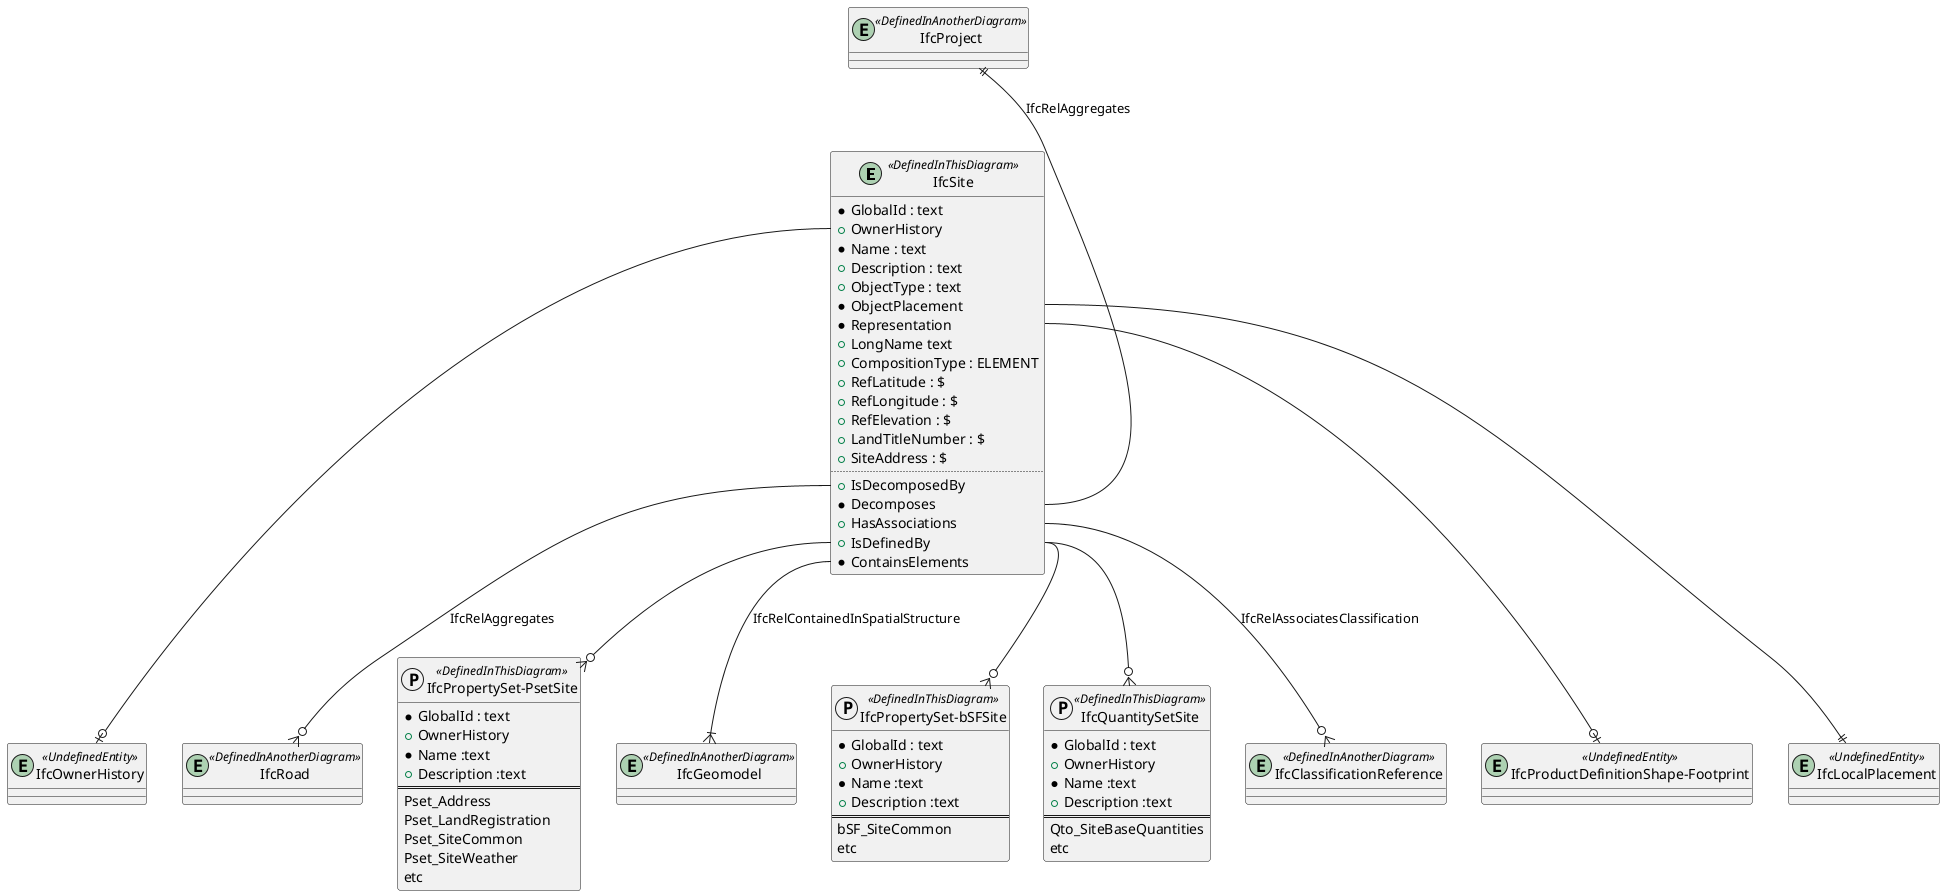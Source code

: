 @startuml 

entity IfcSite <<DefinedInThisDiagram>>
{
  *GlobalId : text
  +OwnerHistory
  *Name : text
  +Description : text
  +ObjectType : text
  *ObjectPlacement
  *Representation
  +LongName text
  +CompositionType : ELEMENT
  +RefLatitude : $
  +RefLongitude : $
  +RefElevation : $
  +LandTitleNumber : $
  +SiteAddress : $
  ..
  +IsDecomposedBy
  *Decomposes
  +HasAssociations
  +IsDefinedBy
  *ContainsElements
}

entity IfcOwnerHistory <<UndefinedEntity>>

entity IfcProject <<DefinedInAnotherDiagram>>
entity IfcRoad <<DefinedInAnotherDiagram>> 

IfcProject||--IfcSite::Decomposes : IfcRelAggregates

IfcSite::IsDecomposedBy--o{IfcRoad : IfcRelAggregates

protocol "IfcPropertySet-PsetSite" <<DefinedInThisDiagram>>
{
  *GlobalId : text
  +OwnerHistory
  *Name :text
  +Description :text
  ==
  Pset_Address
  Pset_LandRegistration
  Pset_SiteCommon
  Pset_SiteWeather
  etc
}

entity IfcGeomodel <<DefinedInAnotherDiagram>>
IfcSite::ContainsElements--|{IfcGeomodel : IfcRelContainedInSpatialStructure

protocol "IfcPropertySet-bSFSite" <<DefinedInThisDiagram>>
{
  *GlobalId : text
  +OwnerHistory
  *Name :text
  +Description :text
  ==
  bSF_SiteCommon
  etc
}

protocol "IfcQuantitySetSite" <<DefinedInThisDiagram>>
{
  *GlobalId : text
  +OwnerHistory
  *Name :text
  +Description :text
  ==
  Qto_SiteBaseQuantities
  etc
}

IfcSite::OwnerHistory --o| IfcOwnerHistory

entity IfcClassificationReference <<DefinedInAnotherDiagram>>
IfcSite::HasAssociations --o{ IfcClassificationReference : IfcRelAssociatesClassification

entity "IfcProductDefinitionShape-Footprint" <<UndefinedEntity>>
IfcSite::Representation --o| "IfcProductDefinitionShape-Footprint"

entity IfcLocalPlacement <<UndefinedEntity>>
IfcSite::ObjectPlacement--||IfcLocalPlacement


IfcSite::IsDefinedBy --o{ "IfcPropertySet-PsetSite"
IfcSite::IsDefinedBy --o{ "IfcPropertySet-bSFSite"
IfcSite::IsDefinedBy --o{ "IfcQuantitySetSite"


@enduml
